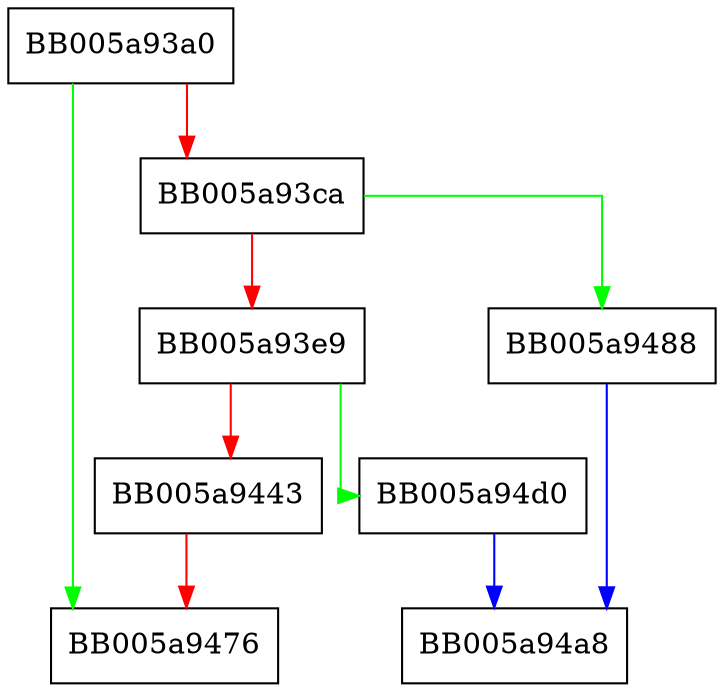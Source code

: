 digraph ERR_set_error_data {
  node [shape="box"];
  graph [splines=ortho];
  BB005a93a0 -> BB005a9476 [color="green"];
  BB005a93a0 -> BB005a93ca [color="red"];
  BB005a93ca -> BB005a9488 [color="green"];
  BB005a93ca -> BB005a93e9 [color="red"];
  BB005a93e9 -> BB005a94d0 [color="green"];
  BB005a93e9 -> BB005a9443 [color="red"];
  BB005a9443 -> BB005a9476 [color="red"];
  BB005a9488 -> BB005a94a8 [color="blue"];
  BB005a94d0 -> BB005a94a8 [color="blue"];
}